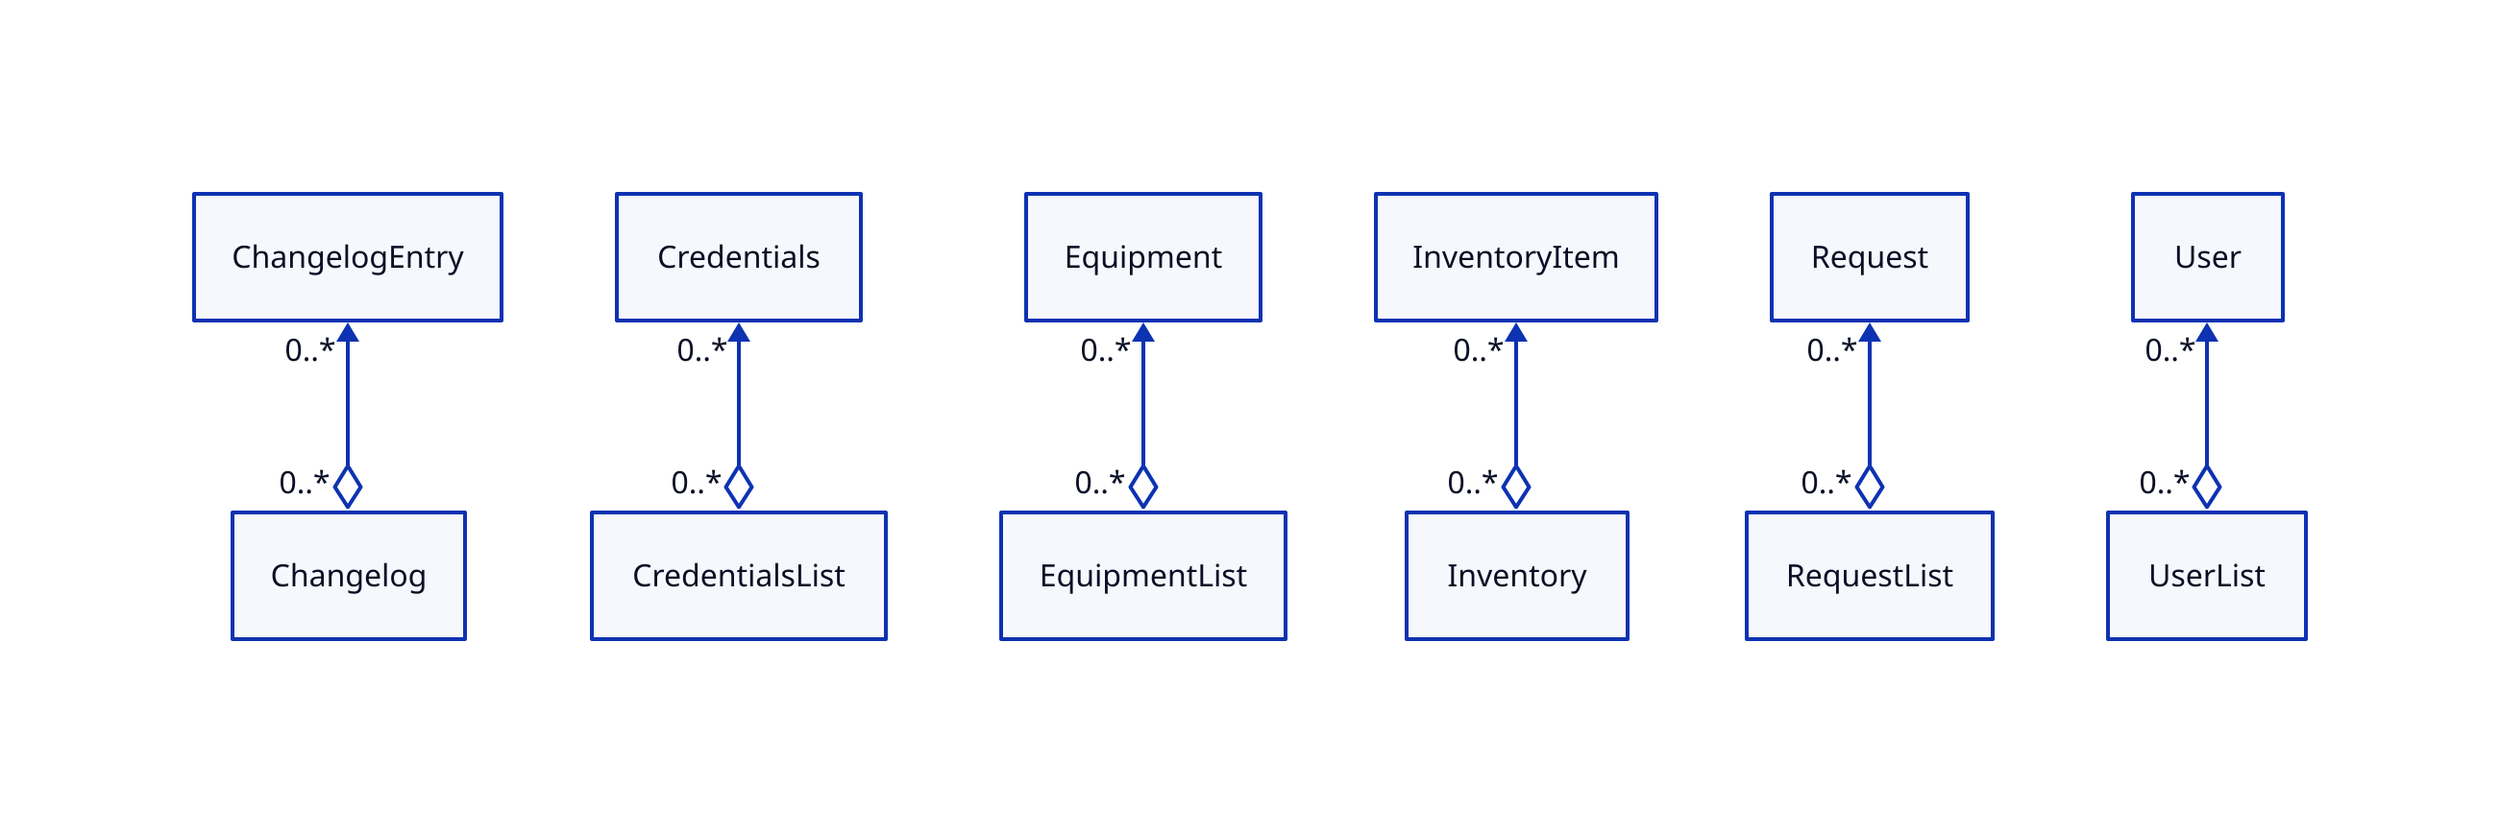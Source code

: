 direction: up

Changelog <-> ChangelogEntry: {
  source-arrowhead: {
    shape: diamond
    label: 0..*
    style.filled: false
  }

  target-arrowhead: {
    label: 0..*
  }
}

CredentialsList <-> Credentials: {
  source-arrowhead: {
    shape: diamond
    label: 0..*
    style.filled: false
  }

  target-arrowhead: {
    label: 0..*
  }
}

EquipmentList <-> Equipment: {
  source-arrowhead: {
    shape: diamond
    label: 0..*
    style.filled: false
  }

  target-arrowhead: {
    label: 0..*
  }
}

Inventory <-> InventoryItem: {
  source-arrowhead: {
    shape: diamond
    label: 0..*
    style.filled: false
  }

  target-arrowhead: {
    label: 0..*
  }
}

RequestList <-> Request: {
  source-arrowhead: {
    shape: diamond
    label: 0..*
    style.filled: false
  }

  target-arrowhead: {
    label: 0..*
  }
}

UserList <-> User: {
  source-arrowhead: {
    shape: diamond
    label: 0..*
    style.filled: false
  }

  target-arrowhead: {
    label: 0..*
  }
}
